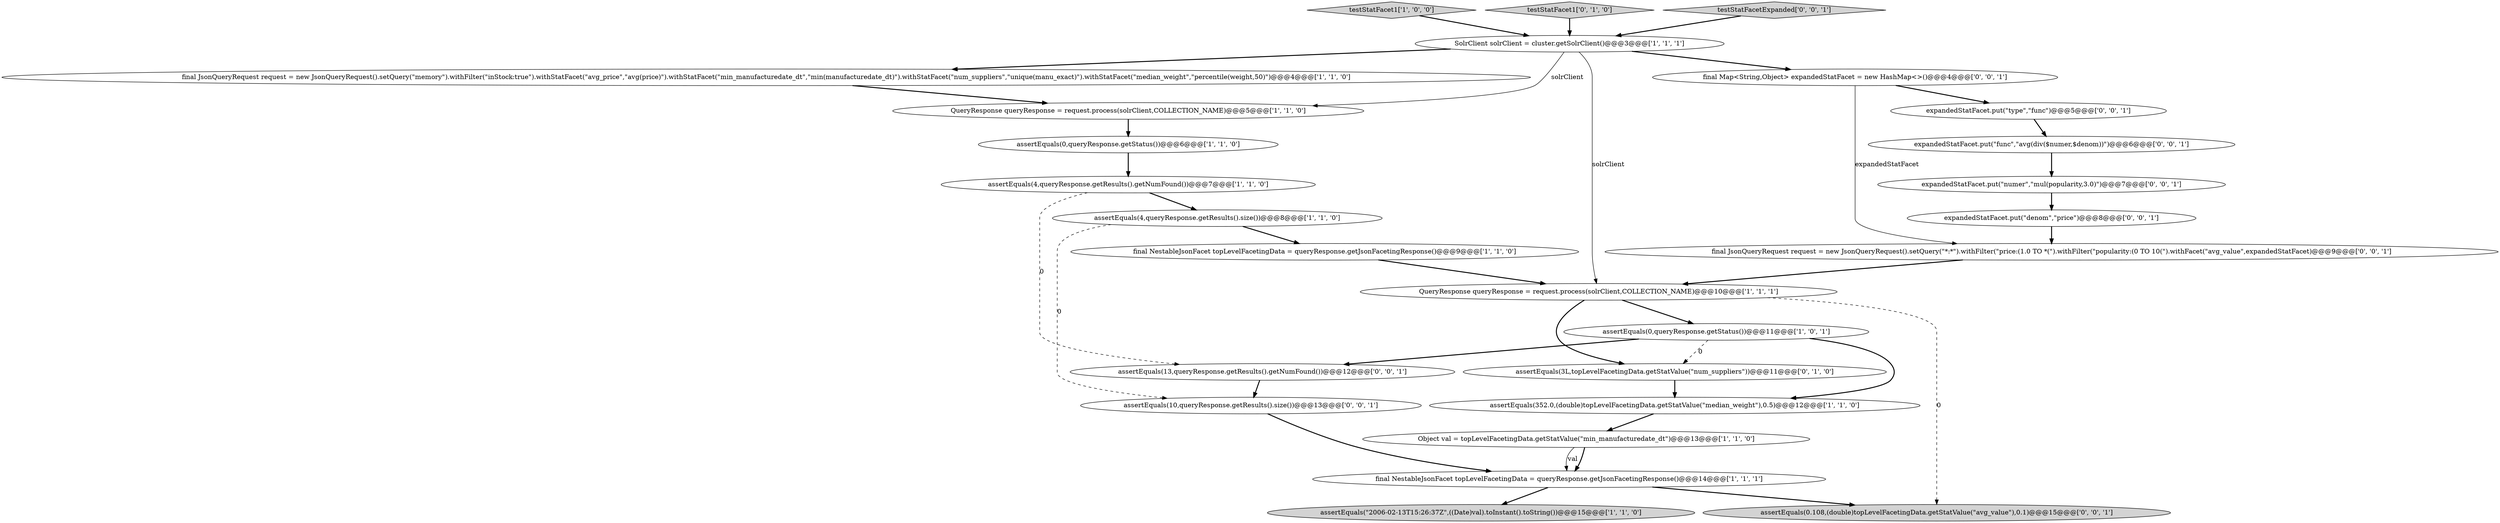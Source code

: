 digraph {
17 [style = filled, label = "expandedStatFacet.put(\"type\",\"func\")@@@5@@@['0', '0', '1']", fillcolor = white, shape = ellipse image = "AAA0AAABBB3BBB"];
25 [style = filled, label = "assertEquals(13,queryResponse.getResults().getNumFound())@@@12@@@['0', '0', '1']", fillcolor = white, shape = ellipse image = "AAA0AAABBB3BBB"];
23 [style = filled, label = "assertEquals(0.108,(double)topLevelFacetingData.getStatValue(\"avg_value\"),0.1)@@@15@@@['0', '0', '1']", fillcolor = lightgray, shape = ellipse image = "AAA0AAABBB3BBB"];
2 [style = filled, label = "final JsonQueryRequest request = new JsonQueryRequest().setQuery(\"memory\").withFilter(\"inStock:true\").withStatFacet(\"avg_price\",\"avg(price)\").withStatFacet(\"min_manufacturedate_dt\",\"min(manufacturedate_dt)\").withStatFacet(\"num_suppliers\",\"unique(manu_exact)\").withStatFacet(\"median_weight\",\"percentile(weight,50)\")@@@4@@@['1', '1', '0']", fillcolor = white, shape = ellipse image = "AAA0AAABBB1BBB"];
19 [style = filled, label = "assertEquals(10,queryResponse.getResults().size())@@@13@@@['0', '0', '1']", fillcolor = white, shape = ellipse image = "AAA0AAABBB3BBB"];
1 [style = filled, label = "testStatFacet1['1', '0', '0']", fillcolor = lightgray, shape = diamond image = "AAA0AAABBB1BBB"];
21 [style = filled, label = "final JsonQueryRequest request = new JsonQueryRequest().setQuery(\"*:*\").withFilter(\"price:(1.0 TO *(\").withFilter(\"popularity:(0 TO 10(\").withFacet(\"avg_value\",expandedStatFacet)@@@9@@@['0', '0', '1']", fillcolor = white, shape = ellipse image = "AAA0AAABBB3BBB"];
13 [style = filled, label = "final NestableJsonFacet topLevelFacetingData = queryResponse.getJsonFacetingResponse()@@@9@@@['1', '1', '0']", fillcolor = white, shape = ellipse image = "AAA0AAABBB1BBB"];
14 [style = filled, label = "testStatFacet1['0', '1', '0']", fillcolor = lightgray, shape = diamond image = "AAA0AAABBB2BBB"];
18 [style = filled, label = "final Map<String,Object> expandedStatFacet = new HashMap<>()@@@4@@@['0', '0', '1']", fillcolor = white, shape = ellipse image = "AAA0AAABBB3BBB"];
12 [style = filled, label = "SolrClient solrClient = cluster.getSolrClient()@@@3@@@['1', '1', '1']", fillcolor = white, shape = ellipse image = "AAA0AAABBB1BBB"];
7 [style = filled, label = "assertEquals(0,queryResponse.getStatus())@@@6@@@['1', '1', '0']", fillcolor = white, shape = ellipse image = "AAA0AAABBB1BBB"];
15 [style = filled, label = "assertEquals(3L,topLevelFacetingData.getStatValue(\"num_suppliers\"))@@@11@@@['0', '1', '0']", fillcolor = white, shape = ellipse image = "AAA1AAABBB2BBB"];
22 [style = filled, label = "testStatFacetExpanded['0', '0', '1']", fillcolor = lightgray, shape = diamond image = "AAA0AAABBB3BBB"];
20 [style = filled, label = "expandedStatFacet.put(\"func\",\"avg(div($numer,$denom))\")@@@6@@@['0', '0', '1']", fillcolor = white, shape = ellipse image = "AAA0AAABBB3BBB"];
8 [style = filled, label = "Object val = topLevelFacetingData.getStatValue(\"min_manufacturedate_dt\")@@@13@@@['1', '1', '0']", fillcolor = white, shape = ellipse image = "AAA0AAABBB1BBB"];
5 [style = filled, label = "assertEquals(\"2006-02-13T15:26:37Z\",((Date)val).toInstant().toString())@@@15@@@['1', '1', '0']", fillcolor = lightgray, shape = ellipse image = "AAA0AAABBB1BBB"];
24 [style = filled, label = "expandedStatFacet.put(\"numer\",\"mul(popularity,3.0)\")@@@7@@@['0', '0', '1']", fillcolor = white, shape = ellipse image = "AAA0AAABBB3BBB"];
4 [style = filled, label = "assertEquals(4,queryResponse.getResults().size())@@@8@@@['1', '1', '0']", fillcolor = white, shape = ellipse image = "AAA0AAABBB1BBB"];
6 [style = filled, label = "assertEquals(0,queryResponse.getStatus())@@@11@@@['1', '0', '1']", fillcolor = white, shape = ellipse image = "AAA0AAABBB1BBB"];
16 [style = filled, label = "expandedStatFacet.put(\"denom\",\"price\")@@@8@@@['0', '0', '1']", fillcolor = white, shape = ellipse image = "AAA0AAABBB3BBB"];
11 [style = filled, label = "assertEquals(4,queryResponse.getResults().getNumFound())@@@7@@@['1', '1', '0']", fillcolor = white, shape = ellipse image = "AAA0AAABBB1BBB"];
10 [style = filled, label = "QueryResponse queryResponse = request.process(solrClient,COLLECTION_NAME)@@@5@@@['1', '1', '0']", fillcolor = white, shape = ellipse image = "AAA0AAABBB1BBB"];
0 [style = filled, label = "final NestableJsonFacet topLevelFacetingData = queryResponse.getJsonFacetingResponse()@@@14@@@['1', '1', '1']", fillcolor = white, shape = ellipse image = "AAA0AAABBB1BBB"];
3 [style = filled, label = "assertEquals(352.0,(double)topLevelFacetingData.getStatValue(\"median_weight\"),0.5)@@@12@@@['1', '1', '0']", fillcolor = white, shape = ellipse image = "AAA0AAABBB1BBB"];
9 [style = filled, label = "QueryResponse queryResponse = request.process(solrClient,COLLECTION_NAME)@@@10@@@['1', '1', '1']", fillcolor = white, shape = ellipse image = "AAA0AAABBB1BBB"];
11->4 [style = bold, label=""];
12->10 [style = solid, label="solrClient"];
8->0 [style = bold, label=""];
1->12 [style = bold, label=""];
25->19 [style = bold, label=""];
12->2 [style = bold, label=""];
11->25 [style = dashed, label="0"];
9->15 [style = bold, label=""];
14->12 [style = bold, label=""];
2->10 [style = bold, label=""];
19->0 [style = bold, label=""];
17->20 [style = bold, label=""];
7->11 [style = bold, label=""];
9->6 [style = bold, label=""];
0->23 [style = bold, label=""];
8->0 [style = solid, label="val"];
10->7 [style = bold, label=""];
16->21 [style = bold, label=""];
18->21 [style = solid, label="expandedStatFacet"];
24->16 [style = bold, label=""];
6->3 [style = bold, label=""];
3->8 [style = bold, label=""];
12->18 [style = bold, label=""];
6->25 [style = bold, label=""];
15->3 [style = bold, label=""];
20->24 [style = bold, label=""];
9->23 [style = dashed, label="0"];
4->13 [style = bold, label=""];
18->17 [style = bold, label=""];
6->15 [style = dashed, label="0"];
13->9 [style = bold, label=""];
21->9 [style = bold, label=""];
4->19 [style = dashed, label="0"];
0->5 [style = bold, label=""];
22->12 [style = bold, label=""];
12->9 [style = solid, label="solrClient"];
}
